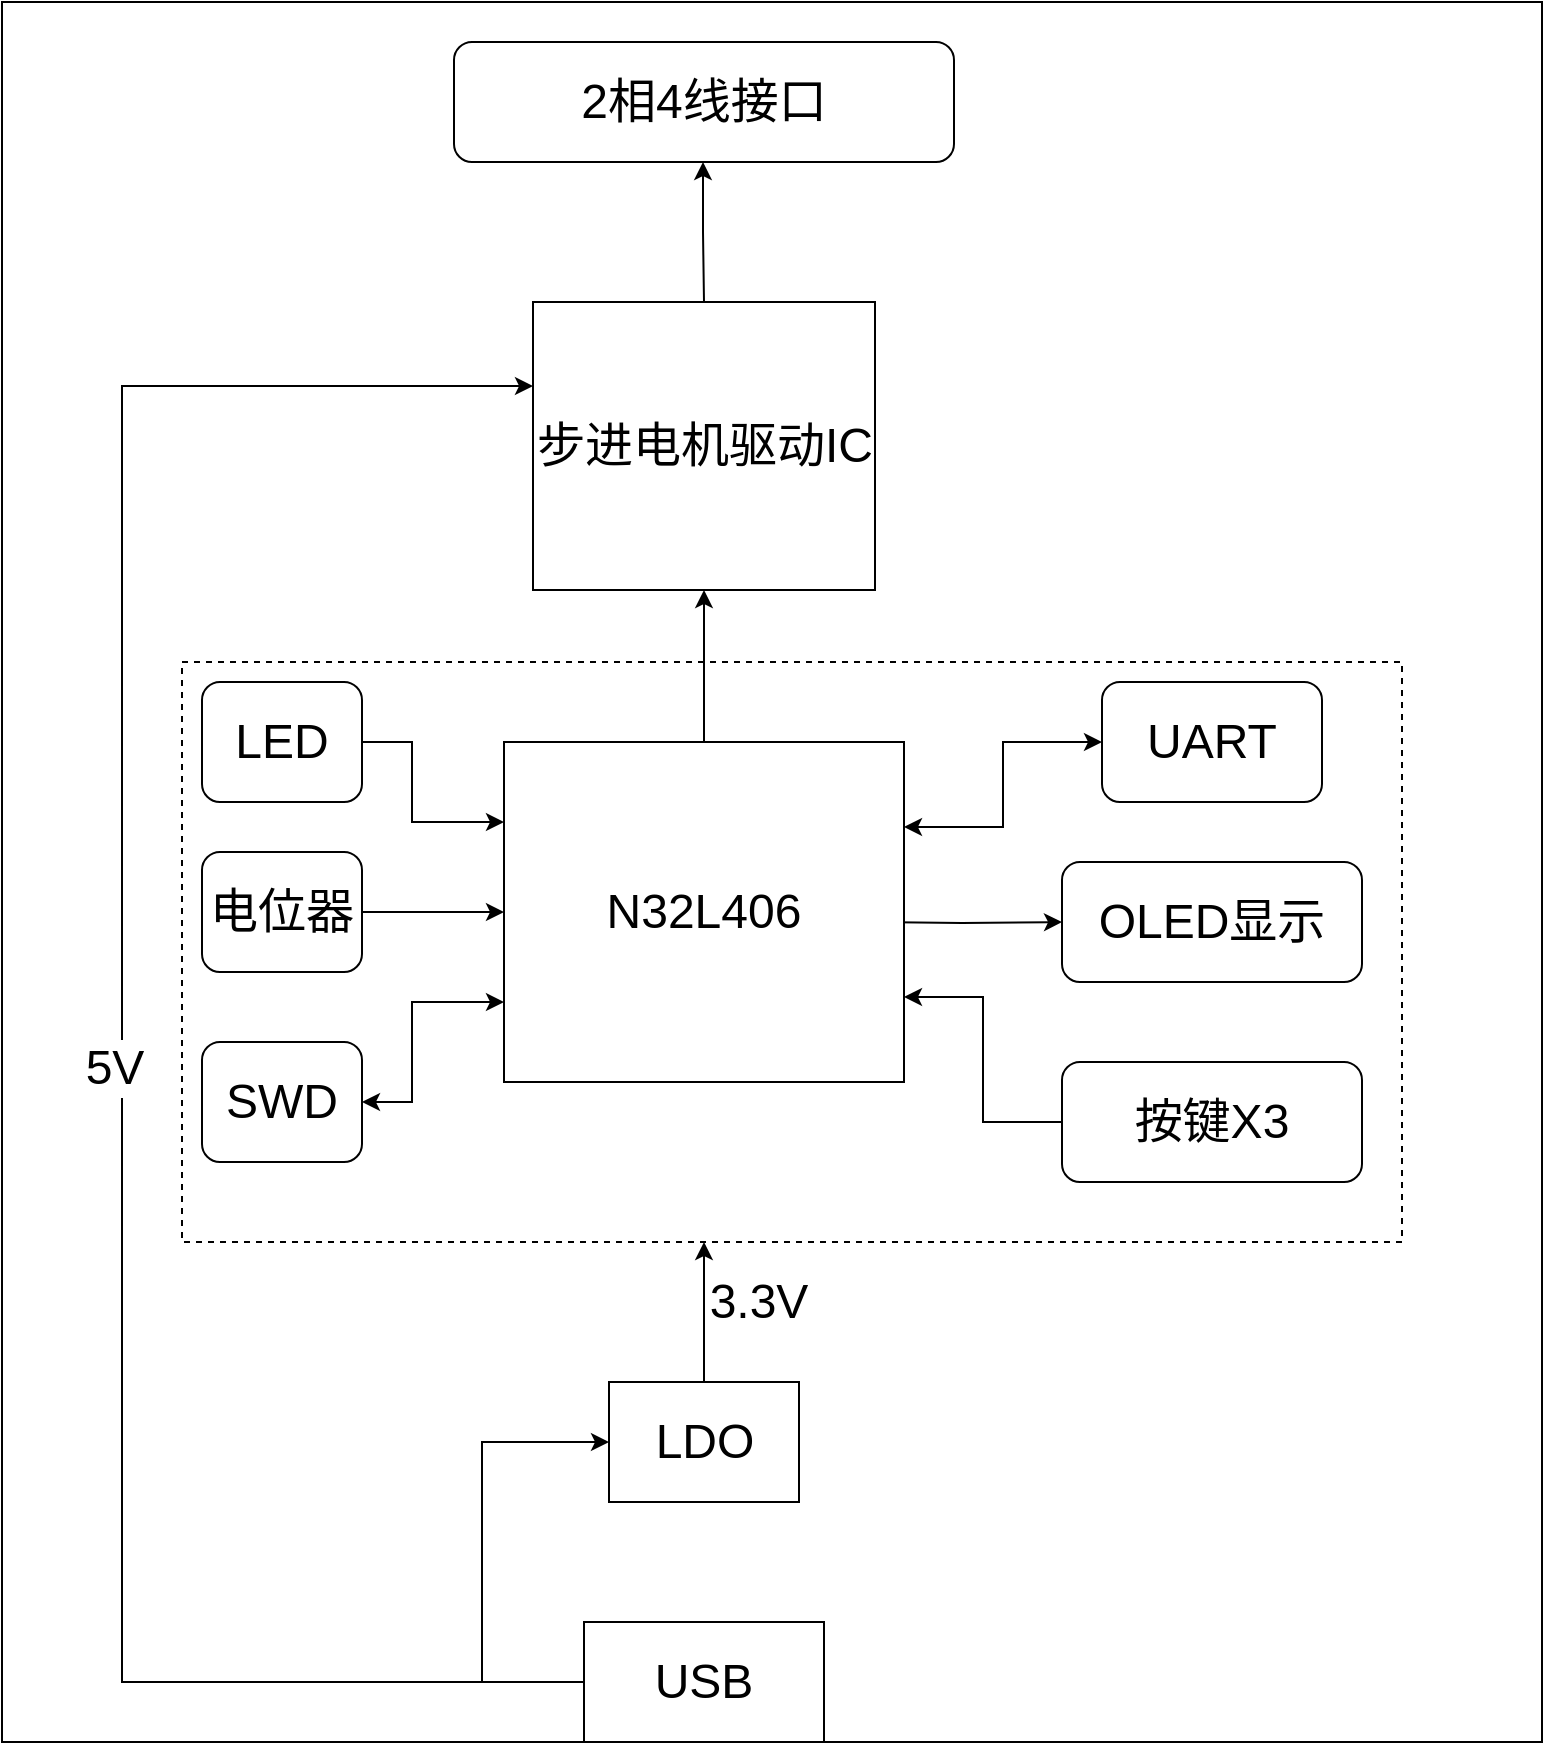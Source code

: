 <mxfile version="14.5.7" type="github">
  <diagram id="0GZUdj3JqTnzrkl8fCgO" name="Page-1">
    <mxGraphModel dx="1730" dy="967" grid="1" gridSize="10" guides="1" tooltips="1" connect="1" arrows="1" fold="1" page="1" pageScale="1" pageWidth="827" pageHeight="1169" math="0" shadow="0">
      <root>
        <mxCell id="0" />
        <mxCell id="1" parent="0" />
        <mxCell id="p2l2JOIQV3Yki0eWCkU6-1" value="" style="rounded=0;whiteSpace=wrap;html=1;" vertex="1" parent="1">
          <mxGeometry x="20" y="260" width="770" height="870" as="geometry" />
        </mxCell>
        <mxCell id="p2l2JOIQV3Yki0eWCkU6-2" value="" style="rounded=0;whiteSpace=wrap;html=1;fontSize=24;shadow=0;sketch=0;glass=0;dashed=1;" vertex="1" parent="1">
          <mxGeometry x="110" y="590" width="610" height="290" as="geometry" />
        </mxCell>
        <mxCell id="p2l2JOIQV3Yki0eWCkU6-3" style="edgeStyle=none;rounded=0;orthogonalLoop=1;jettySize=auto;html=1;" edge="1" parent="1" source="p2l2JOIQV3Yki0eWCkU6-5" target="p2l2JOIQV3Yki0eWCkU6-1">
          <mxGeometry relative="1" as="geometry" />
        </mxCell>
        <mxCell id="p2l2JOIQV3Yki0eWCkU6-4" style="edgeStyle=orthogonalEdgeStyle;rounded=0;orthogonalLoop=1;jettySize=auto;html=1;startArrow=none;startFill=0;endArrow=classic;endFill=1;fontSize=24;" edge="1" parent="1" source="p2l2JOIQV3Yki0eWCkU6-5" target="p2l2JOIQV3Yki0eWCkU6-14">
          <mxGeometry relative="1" as="geometry">
            <mxPoint x="170" y="1010" as="targetPoint" />
            <Array as="points">
              <mxPoint x="80" y="1100" />
              <mxPoint x="80" y="452" />
            </Array>
          </mxGeometry>
        </mxCell>
        <mxCell id="p2l2JOIQV3Yki0eWCkU6-37" value="5V" style="edgeLabel;html=1;align=center;verticalAlign=middle;resizable=0;points=[];fontSize=24;" vertex="1" connectable="0" parent="p2l2JOIQV3Yki0eWCkU6-4">
          <mxGeometry x="-0.007" y="4" relative="1" as="geometry">
            <mxPoint as="offset" />
          </mxGeometry>
        </mxCell>
        <mxCell id="p2l2JOIQV3Yki0eWCkU6-5" value="&lt;font style=&quot;font-size: 24px&quot;&gt;USB&lt;/font&gt;" style="rounded=0;whiteSpace=wrap;html=1;" vertex="1" parent="1">
          <mxGeometry x="311" y="1070" width="120" height="60" as="geometry" />
        </mxCell>
        <mxCell id="p2l2JOIQV3Yki0eWCkU6-9" style="edgeStyle=orthogonalEdgeStyle;rounded=0;orthogonalLoop=1;jettySize=auto;html=1;startArrow=classic;startFill=1;" edge="1" parent="1" target="p2l2JOIQV3Yki0eWCkU6-15">
          <mxGeometry relative="1" as="geometry">
            <mxPoint x="449" y="720" as="sourcePoint" />
          </mxGeometry>
        </mxCell>
        <mxCell id="p2l2JOIQV3Yki0eWCkU6-14" value="&lt;font style=&quot;font-size: 24px&quot;&gt;步进电机驱动IC&lt;/font&gt;" style="rounded=0;whiteSpace=wrap;html=1;" vertex="1" parent="1">
          <mxGeometry x="285.5" y="410" width="171" height="144" as="geometry" />
        </mxCell>
        <mxCell id="p2l2JOIQV3Yki0eWCkU6-15" value="&lt;font style=&quot;font-size: 24px&quot;&gt;OLED显示&lt;/font&gt;" style="rounded=1;whiteSpace=wrap;html=1;" vertex="1" parent="1">
          <mxGeometry x="550" y="690" width="150" height="60" as="geometry" />
        </mxCell>
        <mxCell id="p2l2JOIQV3Yki0eWCkU6-18" style="edgeStyle=orthogonalEdgeStyle;rounded=0;orthogonalLoop=1;jettySize=auto;html=1;startArrow=classic;startFill=1;fontSize=24;endArrow=none;endFill=0;exitX=0.498;exitY=1;exitDx=0;exitDy=0;exitPerimeter=0;entryX=0.5;entryY=0;entryDx=0;entryDy=0;" edge="1" parent="1" source="p2l2JOIQV3Yki0eWCkU6-22" target="p2l2JOIQV3Yki0eWCkU6-14">
          <mxGeometry relative="1" as="geometry">
            <mxPoint x="364.58" y="280" as="sourcePoint" />
            <mxPoint x="364.58" y="413" as="targetPoint" />
            <Array as="points" />
          </mxGeometry>
        </mxCell>
        <mxCell id="p2l2JOIQV3Yki0eWCkU6-22" value="&lt;font style=&quot;font-size: 24px&quot;&gt;2相4线接口&lt;/font&gt;" style="rounded=1;whiteSpace=wrap;html=1;" vertex="1" parent="1">
          <mxGeometry x="246" y="280" width="250" height="60" as="geometry" />
        </mxCell>
        <mxCell id="p2l2JOIQV3Yki0eWCkU6-36" style="edgeStyle=orthogonalEdgeStyle;rounded=0;orthogonalLoop=1;jettySize=auto;html=1;entryX=0.5;entryY=1;entryDx=0;entryDy=0;startArrow=none;startFill=0;" edge="1" parent="1" source="p2l2JOIQV3Yki0eWCkU6-25" target="p2l2JOIQV3Yki0eWCkU6-14">
          <mxGeometry relative="1" as="geometry" />
        </mxCell>
        <mxCell id="p2l2JOIQV3Yki0eWCkU6-25" value="&lt;span style=&quot;font-size: 24px&quot;&gt;N32L406&lt;/span&gt;" style="rounded=0;whiteSpace=wrap;html=1;" vertex="1" parent="1">
          <mxGeometry x="271" y="630" width="200" height="170" as="geometry" />
        </mxCell>
        <mxCell id="p2l2JOIQV3Yki0eWCkU6-29" style="edgeStyle=orthogonalEdgeStyle;rounded=0;orthogonalLoop=1;jettySize=auto;html=1;startArrow=classic;startFill=1;endArrow=none;endFill=0;fontSize=24;" edge="1" parent="1" source="p2l2JOIQV3Yki0eWCkU6-32">
          <mxGeometry relative="1" as="geometry">
            <mxPoint x="300" y="1100" as="targetPoint" />
            <Array as="points">
              <mxPoint x="260" y="980" />
              <mxPoint x="260" y="1100" />
            </Array>
          </mxGeometry>
        </mxCell>
        <mxCell id="p2l2JOIQV3Yki0eWCkU6-30" value="" style="edgeStyle=orthogonalEdgeStyle;rounded=0;orthogonalLoop=1;jettySize=auto;html=1;startArrow=none;startFill=0;endArrow=classic;endFill=1;fontSize=24;" edge="1" parent="1" source="p2l2JOIQV3Yki0eWCkU6-32" target="p2l2JOIQV3Yki0eWCkU6-2">
          <mxGeometry relative="1" as="geometry">
            <Array as="points">
              <mxPoint x="371" y="910" />
              <mxPoint x="371" y="910" />
            </Array>
          </mxGeometry>
        </mxCell>
        <mxCell id="p2l2JOIQV3Yki0eWCkU6-31" value="3.3V" style="edgeLabel;html=1;align=center;verticalAlign=middle;resizable=0;points=[];fontSize=24;" vertex="1" connectable="0" parent="p2l2JOIQV3Yki0eWCkU6-30">
          <mxGeometry x="-0.265" relative="1" as="geometry">
            <mxPoint x="26.48" y="-14.48" as="offset" />
          </mxGeometry>
        </mxCell>
        <mxCell id="p2l2JOIQV3Yki0eWCkU6-32" value="LDO" style="rounded=0;whiteSpace=wrap;html=1;fontSize=24;" vertex="1" parent="1">
          <mxGeometry x="323.5" y="950" width="95" height="60" as="geometry" />
        </mxCell>
        <mxCell id="p2l2JOIQV3Yki0eWCkU6-41" style="edgeStyle=orthogonalEdgeStyle;rounded=0;orthogonalLoop=1;jettySize=auto;html=1;entryX=1;entryY=0.75;entryDx=0;entryDy=0;startArrow=none;startFill=0;fontSize=24;" edge="1" parent="1" source="p2l2JOIQV3Yki0eWCkU6-38" target="p2l2JOIQV3Yki0eWCkU6-25">
          <mxGeometry relative="1" as="geometry" />
        </mxCell>
        <mxCell id="p2l2JOIQV3Yki0eWCkU6-38" value="&lt;span style=&quot;font-size: 24px&quot;&gt;按键X3&lt;/span&gt;" style="rounded=1;whiteSpace=wrap;html=1;" vertex="1" parent="1">
          <mxGeometry x="550" y="790" width="150" height="60" as="geometry" />
        </mxCell>
        <mxCell id="p2l2JOIQV3Yki0eWCkU6-40" value="" style="edgeStyle=orthogonalEdgeStyle;rounded=0;orthogonalLoop=1;jettySize=auto;html=1;startArrow=none;startFill=0;fontSize=24;" edge="1" parent="1" source="p2l2JOIQV3Yki0eWCkU6-39" target="p2l2JOIQV3Yki0eWCkU6-25">
          <mxGeometry relative="1" as="geometry" />
        </mxCell>
        <mxCell id="p2l2JOIQV3Yki0eWCkU6-39" value="&lt;span style=&quot;font-size: 24px&quot;&gt;电位器&lt;/span&gt;" style="rounded=1;whiteSpace=wrap;html=1;" vertex="1" parent="1">
          <mxGeometry x="120" y="685" width="80" height="60" as="geometry" />
        </mxCell>
        <mxCell id="p2l2JOIQV3Yki0eWCkU6-43" value="" style="edgeStyle=orthogonalEdgeStyle;rounded=0;orthogonalLoop=1;jettySize=auto;html=1;startArrow=classic;startFill=1;fontSize=24;" edge="1" parent="1" source="p2l2JOIQV3Yki0eWCkU6-42" target="p2l2JOIQV3Yki0eWCkU6-25">
          <mxGeometry relative="1" as="geometry">
            <Array as="points">
              <mxPoint x="225" y="810" />
              <mxPoint x="225" y="760" />
            </Array>
          </mxGeometry>
        </mxCell>
        <mxCell id="p2l2JOIQV3Yki0eWCkU6-42" value="&lt;span style=&quot;font-size: 24px&quot;&gt;SWD&lt;/span&gt;" style="rounded=1;whiteSpace=wrap;html=1;" vertex="1" parent="1">
          <mxGeometry x="120" y="780" width="80" height="60" as="geometry" />
        </mxCell>
        <mxCell id="p2l2JOIQV3Yki0eWCkU6-45" value="" style="edgeStyle=orthogonalEdgeStyle;rounded=0;orthogonalLoop=1;jettySize=auto;html=1;startArrow=none;startFill=0;fontSize=24;" edge="1" parent="1" source="p2l2JOIQV3Yki0eWCkU6-44" target="p2l2JOIQV3Yki0eWCkU6-25">
          <mxGeometry relative="1" as="geometry">
            <Array as="points">
              <mxPoint x="225" y="630" />
              <mxPoint x="225" y="670" />
            </Array>
          </mxGeometry>
        </mxCell>
        <mxCell id="p2l2JOIQV3Yki0eWCkU6-44" value="&lt;span style=&quot;font-size: 24px&quot;&gt;LED&lt;/span&gt;" style="rounded=1;whiteSpace=wrap;html=1;" vertex="1" parent="1">
          <mxGeometry x="120" y="600" width="80" height="60" as="geometry" />
        </mxCell>
        <mxCell id="p2l2JOIQV3Yki0eWCkU6-48" style="edgeStyle=orthogonalEdgeStyle;rounded=0;orthogonalLoop=1;jettySize=auto;html=1;entryX=1;entryY=0.25;entryDx=0;entryDy=0;startArrow=classic;startFill=1;fontSize=24;" edge="1" parent="1" source="p2l2JOIQV3Yki0eWCkU6-47" target="p2l2JOIQV3Yki0eWCkU6-25">
          <mxGeometry relative="1" as="geometry" />
        </mxCell>
        <mxCell id="p2l2JOIQV3Yki0eWCkU6-47" value="&lt;span style=&quot;font-size: 24px&quot;&gt;UART&lt;/span&gt;" style="rounded=1;whiteSpace=wrap;html=1;" vertex="1" parent="1">
          <mxGeometry x="570" y="600" width="110" height="60" as="geometry" />
        </mxCell>
      </root>
    </mxGraphModel>
  </diagram>
</mxfile>
